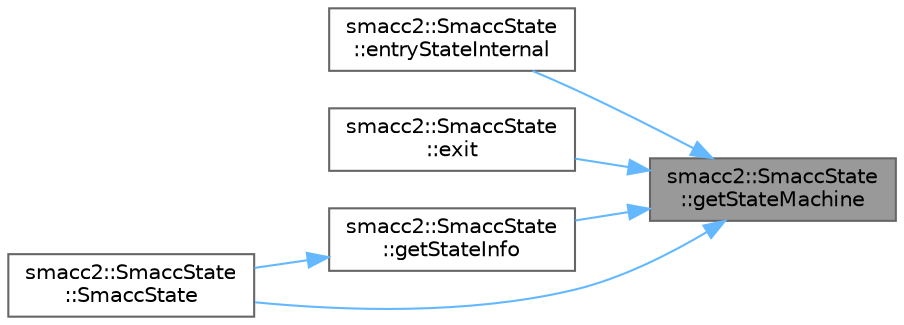 digraph "smacc2::SmaccState::getStateMachine"
{
 // LATEX_PDF_SIZE
  bgcolor="transparent";
  edge [fontname=Helvetica,fontsize=10,labelfontname=Helvetica,labelfontsize=10];
  node [fontname=Helvetica,fontsize=10,shape=box,height=0.2,width=0.4];
  rankdir="RL";
  Node1 [label="smacc2::SmaccState\l::getStateMachine",height=0.2,width=0.4,color="gray40", fillcolor="grey60", style="filled", fontcolor="black",tooltip=" "];
  Node1 -> Node2 [dir="back",color="steelblue1",style="solid"];
  Node2 [label="smacc2::SmaccState\l::entryStateInternal",height=0.2,width=0.4,color="grey40", fillcolor="white", style="filled",URL="$classsmacc2_1_1SmaccState.html#aeeaa708975d375657bf294a2935d5c9e",tooltip=" "];
  Node1 -> Node3 [dir="back",color="steelblue1",style="solid"];
  Node3 [label="smacc2::SmaccState\l::exit",height=0.2,width=0.4,color="grey40", fillcolor="white", style="filled",URL="$classsmacc2_1_1SmaccState.html#a0af186fa1ef8434232d4f4838c889aa9",tooltip=" "];
  Node1 -> Node4 [dir="back",color="steelblue1",style="solid"];
  Node4 [label="smacc2::SmaccState\l::getStateInfo",height=0.2,width=0.4,color="grey40", fillcolor="white", style="filled",URL="$classsmacc2_1_1SmaccState.html#a6649b0f35a99c301fb3159c6882ff0b0",tooltip=" "];
  Node4 -> Node5 [dir="back",color="steelblue1",style="solid"];
  Node5 [label="smacc2::SmaccState\l::SmaccState",height=0.2,width=0.4,color="grey40", fillcolor="white", style="filled",URL="$classsmacc2_1_1SmaccState.html#a9d1a99ca5afc44ca2bd865694e34e1a5",tooltip=" "];
  Node1 -> Node5 [dir="back",color="steelblue1",style="solid"];
}
